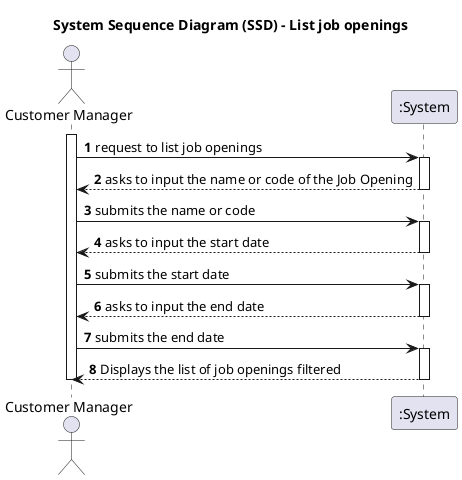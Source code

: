 @startuml
'skinparam monochrome true
'skinparam packageStyle rectangle
'skinparam shadowing false

title System Sequence Diagram (SSD) - List job openings

autonumber

actor "Customer Manager" as Agent
participant ":System" as System

activate Agent

Agent -> System : request to list job openings

activate System

    System --> Agent : asks to input the name or code of the Job Opening

deactivate System


Agent -> System : submits the name or code

activate System

System --> Agent : asks to input the start date

deactivate System

Agent -> System : submits the start date

activate System

System --> Agent : asks to input the end date


deactivate System

Agent -> System : submits the end date

activate System





 System --> Agent : Displays the list of job openings filtered
deactivate System

deactivate Agent

@enduml